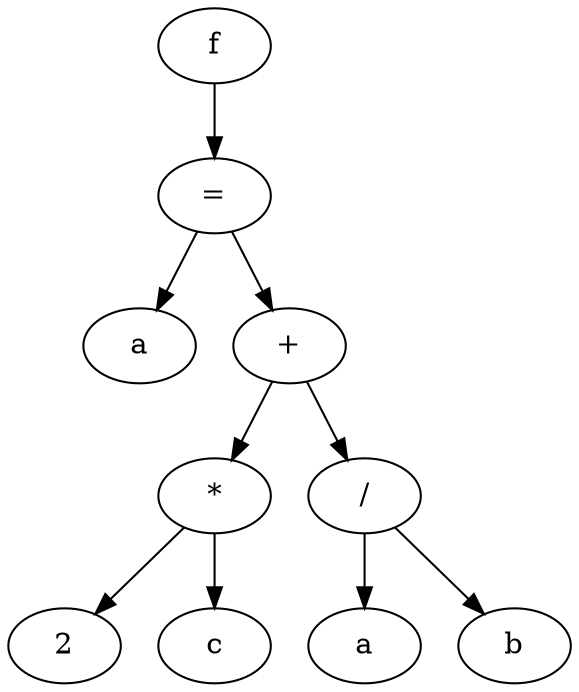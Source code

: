 # Executado assim: ./output2dot.sh 
# https://graphviz.org/doc/info/lang.html
digraph {
  x562c83e78370 -> x562c83e787b0
  x562c83e787b0 -> x562c83e78800
  x562c83e78800 [label="a"]
  x562c83e787b0 -> x562c83e78740
  x562c83e78740 -> x562c83e78580
  x562c83e78580 -> x562c83e784e0
  x562c83e784e0 [label="2"]
  x562c83e78580 -> x562c83e78550
  x562c83e78550 [label="c"]
  x562c83e78580 [label="*"]
  x562c83e78740 -> x562c83e786d0
  x562c83e786d0 -> x562c83e78630
  x562c83e78630 [label="a"]
  x562c83e786d0 -> x562c83e786a0
  x562c83e786a0 [label="b"]
  x562c83e786d0 [label="/"]
  x562c83e78740 [label="+"]
  x562c83e787b0 [label="="]
  x562c83e78370 [label="f"]
}
